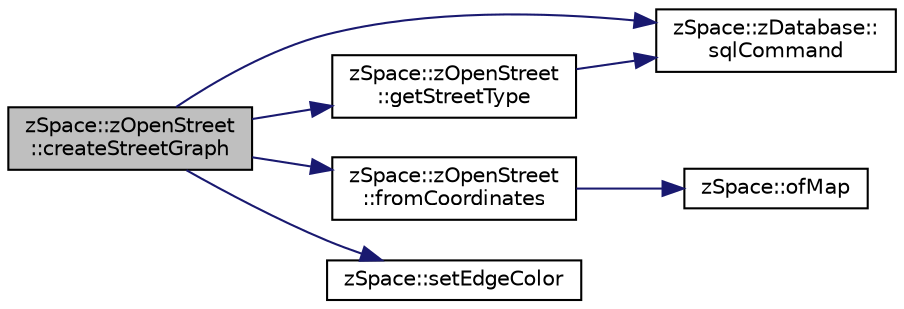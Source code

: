 digraph "zSpace::zOpenStreet::createStreetGraph"
{
 // LATEX_PDF_SIZE
  edge [fontname="Helvetica",fontsize="10",labelfontname="Helvetica",labelfontsize="10"];
  node [fontname="Helvetica",fontsize="10",shape=record];
  rankdir="LR";
  Node20 [label="zSpace::zOpenStreet\l::createStreetGraph",height=0.2,width=0.4,color="black", fillcolor="grey75", style="filled", fontcolor="black",tooltip="This method creates the street graph from the OSM data."];
  Node20 -> Node21 [color="midnightblue",fontsize="10",style="solid",fontname="Helvetica"];
  Node21 [label="zSpace::zDatabase::\lsqlCommand",height=0.2,width=0.4,color="black", fillcolor="white", style="filled",URL="$classz_space_1_1z_database.html#a4d5d00809e93cd250637d53432d2513e",tooltip="This method queries the database with the command given by the input SQL statement."];
  Node20 -> Node22 [color="midnightblue",fontsize="10",style="solid",fontname="Helvetica"];
  Node22 [label="zSpace::zOpenStreet\l::fromCoordinates",height=0.2,width=0.4,color="black", fillcolor="white", style="filled",URL="$classz_space_1_1z_open_street.html#ad57dc144a2d627dd20d7b8f105ca49f9",tooltip="This method computes the 3D position based on the input latitude and longitude, using the bounds of t..."];
  Node22 -> Node23 [color="midnightblue",fontsize="10",style="solid",fontname="Helvetica"];
  Node23 [label="zSpace::ofMap",height=0.2,width=0.4,color="black", fillcolor="white", style="filled",URL="$group__z_core_utilities.html#ga772c31654e2dcf5f5ac0a884f3f9612a",tooltip="This method maps the input value from the input domain to output domain."];
  Node20 -> Node24 [color="midnightblue",fontsize="10",style="solid",fontname="Helvetica"];
  Node24 [label="zSpace::zOpenStreet\l::getStreetType",height=0.2,width=0.4,color="black", fillcolor="white", style="filled",URL="$classz_space_1_1z_open_street.html#aa7f42839db83e70d8077afa3a8b7d16e",tooltip="This method gets the street type from the OSM data for the given wayId if it corresponds to a street."];
  Node24 -> Node21 [color="midnightblue",fontsize="10",style="solid",fontname="Helvetica"];
  Node20 -> Node25 [color="midnightblue",fontsize="10",style="solid",fontname="Helvetica"];
  Node25 [label="zSpace::setEdgeColor",height=0.2,width=0.4,color="black", fillcolor="white", style="filled",URL="$group__z_graph_mesh_utilities.html#gaee6bfa4f8bd3051509412532bbd343dc",tooltip="This method sets edge color of of the input zGraph/zMesh edge and its symmetry edge to the input colo..."];
}
